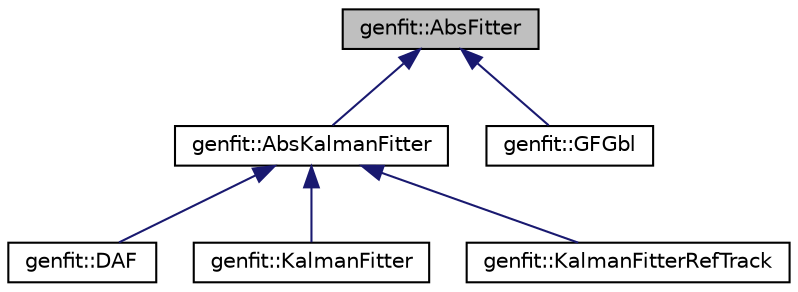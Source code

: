 digraph "genfit::AbsFitter"
{
 // LATEX_PDF_SIZE
  edge [fontname="Helvetica",fontsize="10",labelfontname="Helvetica",labelfontsize="10"];
  node [fontname="Helvetica",fontsize="10",shape=record];
  Node1 [label="genfit::AbsFitter",height=0.2,width=0.4,color="black", fillcolor="grey75", style="filled", fontcolor="black",tooltip="Abstract base class for fitters."];
  Node1 -> Node2 [dir="back",color="midnightblue",fontsize="10",style="solid",fontname="Helvetica"];
  Node2 [label="genfit::AbsKalmanFitter",height=0.2,width=0.4,color="black", fillcolor="white", style="filled",URL="$classgenfit_1_1AbsKalmanFitter.html",tooltip="Abstract base class for Kalman fitter and derived fitting algorithms."];
  Node2 -> Node3 [dir="back",color="midnightblue",fontsize="10",style="solid",fontname="Helvetica"];
  Node3 [label="genfit::DAF",height=0.2,width=0.4,color="black", fillcolor="white", style="filled",URL="$classgenfit_1_1DAF.html",tooltip="Determinstic Annealing Filter (DAF) implementation."];
  Node2 -> Node4 [dir="back",color="midnightblue",fontsize="10",style="solid",fontname="Helvetica"];
  Node4 [label="genfit::KalmanFitter",height=0.2,width=0.4,color="black", fillcolor="white", style="filled",URL="$classgenfit_1_1KalmanFitter.html",tooltip="Simple Kalman filter implementation."];
  Node2 -> Node5 [dir="back",color="midnightblue",fontsize="10",style="solid",fontname="Helvetica"];
  Node5 [label="genfit::KalmanFitterRefTrack",height=0.2,width=0.4,color="black", fillcolor="white", style="filled",URL="$classgenfit_1_1KalmanFitterRefTrack.html",tooltip="Kalman filter implementation with linearization around a reference track."];
  Node1 -> Node6 [dir="back",color="midnightblue",fontsize="10",style="solid",fontname="Helvetica"];
  Node6 [label="genfit::GFGbl",height=0.2,width=0.4,color="black", fillcolor="white", style="filled",URL="$classgenfit_1_1GFGbl.html",tooltip="Generic GBL implementation."];
}
